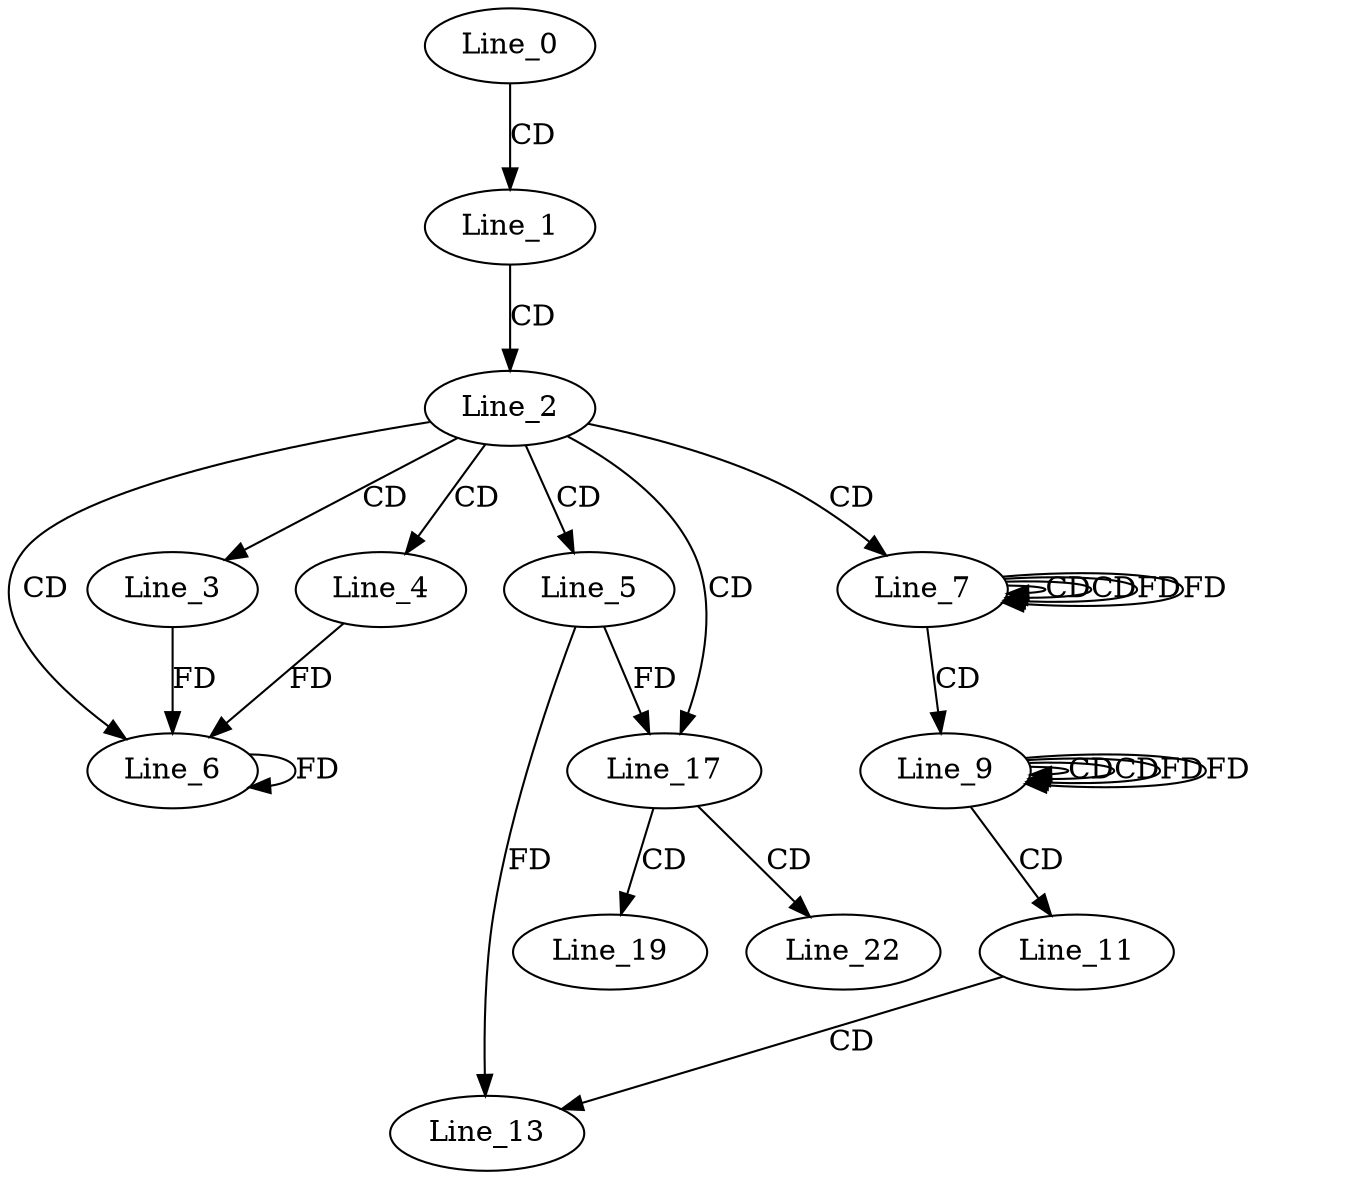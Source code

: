 digraph G {
  Line_0;
  Line_1;
  Line_2;
  Line_3;
  Line_4;
  Line_5;
  Line_6;
  Line_6;
  Line_6;
  Line_7;
  Line_7;
  Line_7;
  Line_9;
  Line_9;
  Line_9;
  Line_11;
  Line_13;
  Line_17;
  Line_19;
  Line_22;
  Line_0 -> Line_1 [ label="CD" ];
  Line_1 -> Line_2 [ label="CD" ];
  Line_2 -> Line_3 [ label="CD" ];
  Line_2 -> Line_4 [ label="CD" ];
  Line_2 -> Line_5 [ label="CD" ];
  Line_2 -> Line_6 [ label="CD" ];
  Line_4 -> Line_6 [ label="FD" ];
  Line_6 -> Line_6 [ label="FD" ];
  Line_3 -> Line_6 [ label="FD" ];
  Line_2 -> Line_7 [ label="CD" ];
  Line_7 -> Line_7 [ label="CD" ];
  Line_7 -> Line_7 [ label="CD" ];
  Line_7 -> Line_7 [ label="FD" ];
  Line_7 -> Line_9 [ label="CD" ];
  Line_9 -> Line_9 [ label="CD" ];
  Line_9 -> Line_9 [ label="CD" ];
  Line_9 -> Line_9 [ label="FD" ];
  Line_9 -> Line_11 [ label="CD" ];
  Line_11 -> Line_13 [ label="CD" ];
  Line_5 -> Line_13 [ label="FD" ];
  Line_2 -> Line_17 [ label="CD" ];
  Line_5 -> Line_17 [ label="FD" ];
  Line_17 -> Line_19 [ label="CD" ];
  Line_17 -> Line_22 [ label="CD" ];
  Line_7 -> Line_7 [ label="FD" ];
  Line_9 -> Line_9 [ label="FD" ];
}
